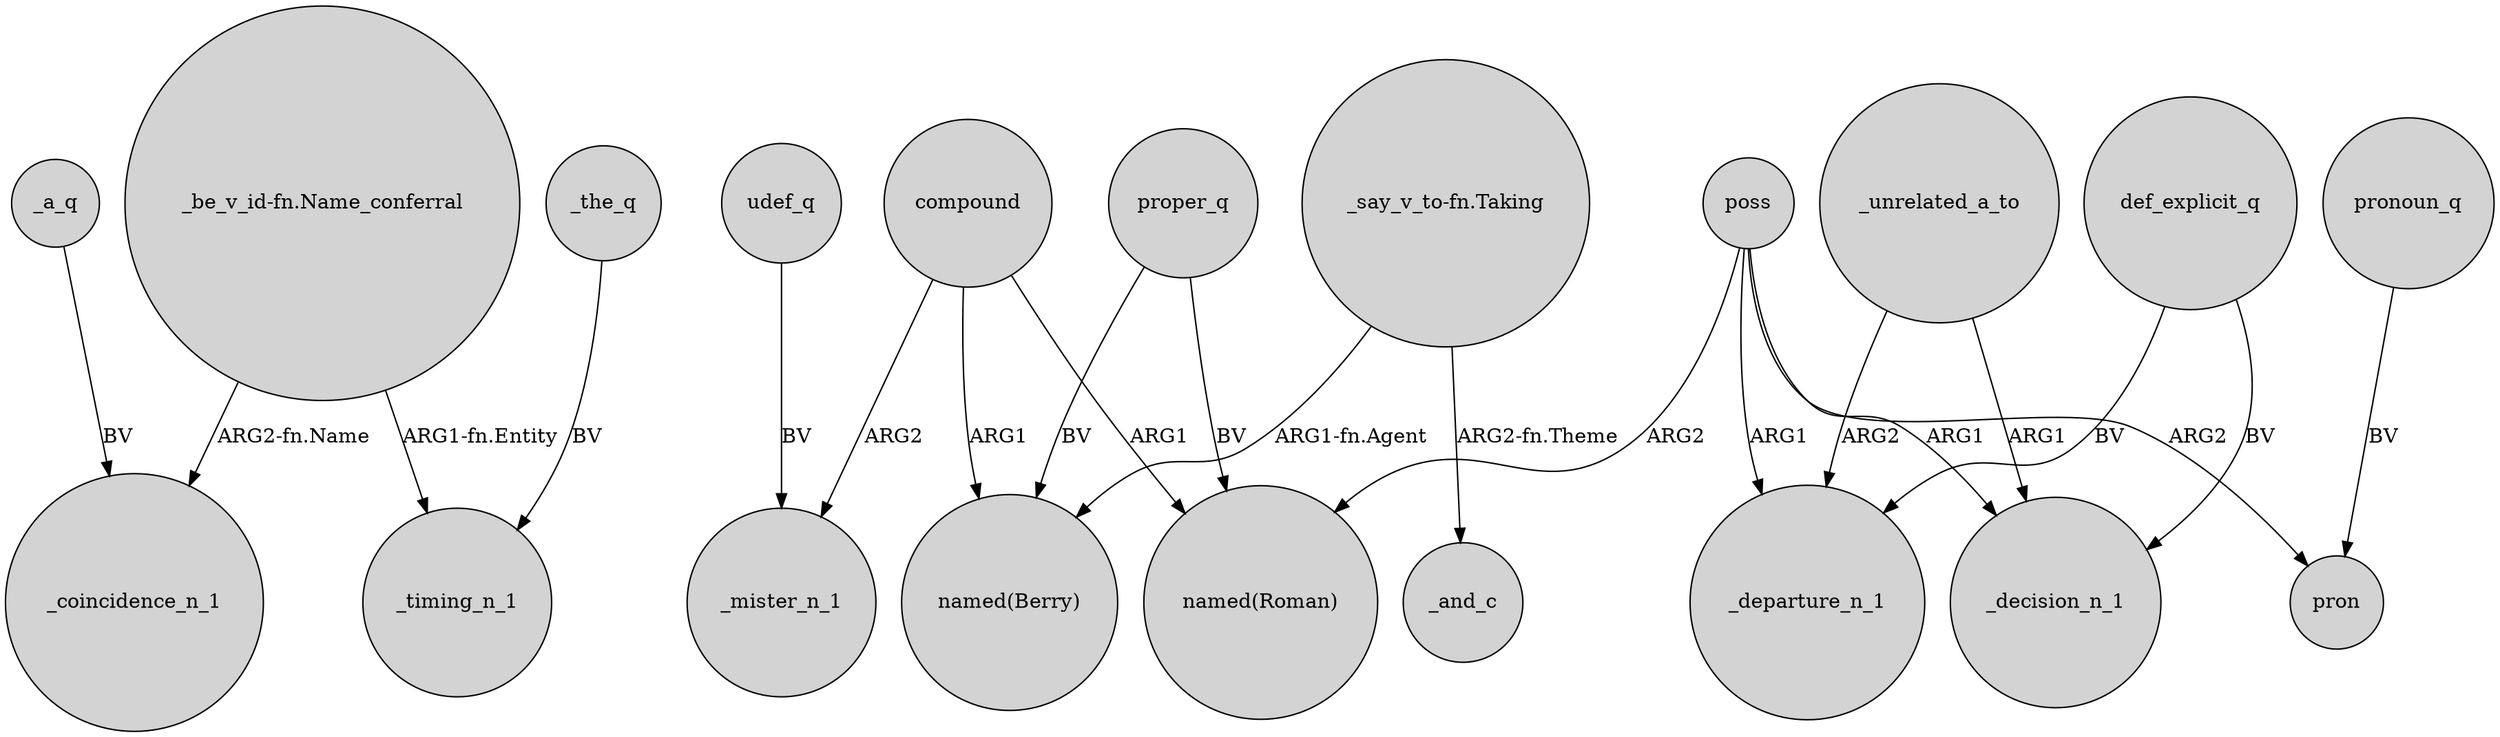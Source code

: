 digraph {
	node [shape=circle style=filled]
	"_be_v_id-fn.Name_conferral" -> _coincidence_n_1 [label="ARG2-fn.Name"]
	compound -> _mister_n_1 [label=ARG2]
	proper_q -> "named(Roman)" [label=BV]
	_unrelated_a_to -> _decision_n_1 [label=ARG1]
	"_say_v_to-fn.Taking" -> _and_c [label="ARG2-fn.Theme"]
	_unrelated_a_to -> _departure_n_1 [label=ARG2]
	_a_q -> _coincidence_n_1 [label=BV]
	def_explicit_q -> _decision_n_1 [label=BV]
	poss -> _decision_n_1 [label=ARG1]
	udef_q -> _mister_n_1 [label=BV]
	pronoun_q -> pron [label=BV]
	proper_q -> "named(Berry)" [label=BV]
	poss -> pron [label=ARG2]
	"_be_v_id-fn.Name_conferral" -> _timing_n_1 [label="ARG1-fn.Entity"]
	"_say_v_to-fn.Taking" -> "named(Berry)" [label="ARG1-fn.Agent"]
	compound -> "named(Roman)" [label=ARG1]
	_the_q -> _timing_n_1 [label=BV]
	poss -> "named(Roman)" [label=ARG2]
	compound -> "named(Berry)" [label=ARG1]
	poss -> _departure_n_1 [label=ARG1]
	def_explicit_q -> _departure_n_1 [label=BV]
}
